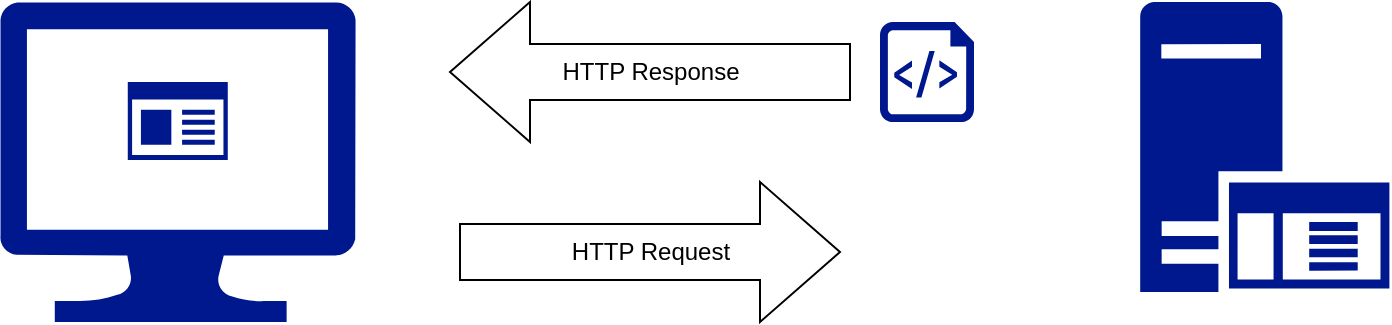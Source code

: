<mxfile version="14.3.1" type="github">
  <diagram id="cj0Z7pNimVpw6jqo-E7z" name="Page-1">
    <mxGraphModel dx="1402" dy="711" grid="1" gridSize="10" guides="1" tooltips="1" connect="1" arrows="1" fold="1" page="1" pageScale="1" pageWidth="850" pageHeight="1100" math="0" shadow="0">
      <root>
        <mxCell id="0" />
        <mxCell id="1" parent="0" />
        <mxCell id="IR-eqQ5YHkqLA4fKnOQH-5" value="" style="aspect=fixed;pointerEvents=1;shadow=0;dashed=0;html=1;strokeColor=none;labelPosition=center;verticalLabelPosition=bottom;verticalAlign=top;align=center;fillColor=#00188D;shape=mxgraph.azure.script_file" vertex="1" parent="1">
          <mxGeometry x="480" y="200" width="47" height="50" as="geometry" />
        </mxCell>
        <mxCell id="IR-eqQ5YHkqLA4fKnOQH-6" value="" style="aspect=fixed;pointerEvents=1;shadow=0;dashed=0;html=1;strokeColor=none;labelPosition=center;verticalLabelPosition=bottom;verticalAlign=top;align=center;fillColor=#00188D;shape=mxgraph.mscae.enterprise.app_generic" vertex="1" parent="1">
          <mxGeometry x="103.89" y="230" width="50" height="39" as="geometry" />
        </mxCell>
        <mxCell id="IR-eqQ5YHkqLA4fKnOQH-7" value="" style="aspect=fixed;pointerEvents=1;shadow=0;dashed=0;html=1;strokeColor=none;labelPosition=center;verticalLabelPosition=bottom;verticalAlign=top;align=center;fillColor=#00188D;shape=mxgraph.mscae.enterprise.application_server" vertex="1" parent="1">
          <mxGeometry x="610" y="190" width="124.7" height="145" as="geometry" />
        </mxCell>
        <mxCell id="IR-eqQ5YHkqLA4fKnOQH-8" value="" style="aspect=fixed;pointerEvents=1;shadow=0;dashed=0;html=1;strokeColor=none;labelPosition=center;verticalLabelPosition=bottom;verticalAlign=top;align=center;fillColor=#00188D;shape=mxgraph.azure.computer" vertex="1" parent="1">
          <mxGeometry x="40" y="190" width="177.78" height="160" as="geometry" />
        </mxCell>
        <mxCell id="IR-eqQ5YHkqLA4fKnOQH-9" value="HTTP Request" style="html=1;shadow=0;dashed=0;align=center;verticalAlign=middle;shape=mxgraph.arrows2.arrow;dy=0.6;dx=40;notch=0;" vertex="1" parent="1">
          <mxGeometry x="270" y="280" width="190" height="70" as="geometry" />
        </mxCell>
        <mxCell id="IR-eqQ5YHkqLA4fKnOQH-10" value="HTTP Response" style="html=1;shadow=0;dashed=0;align=center;verticalAlign=middle;shape=mxgraph.arrows2.arrow;dy=0.6;dx=40;flipH=1;notch=0;" vertex="1" parent="1">
          <mxGeometry x="265" y="190" width="200" height="70" as="geometry" />
        </mxCell>
      </root>
    </mxGraphModel>
  </diagram>
</mxfile>
